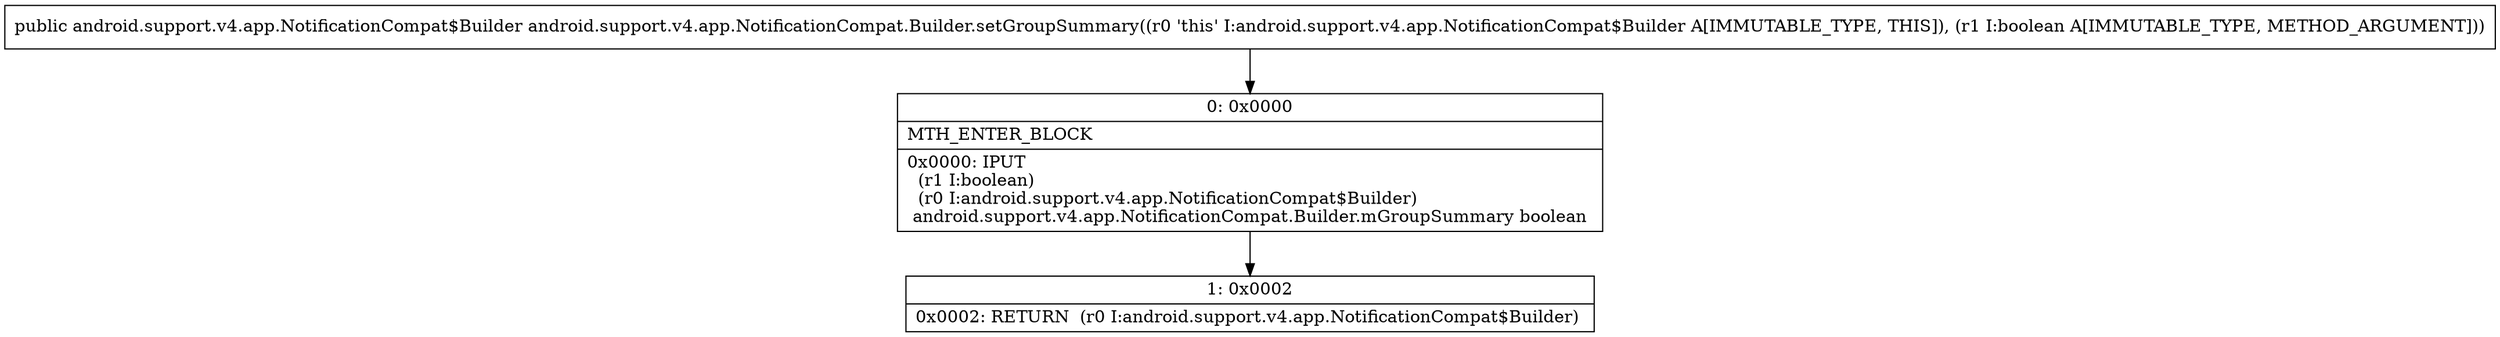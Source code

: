 digraph "CFG forandroid.support.v4.app.NotificationCompat.Builder.setGroupSummary(Z)Landroid\/support\/v4\/app\/NotificationCompat$Builder;" {
Node_0 [shape=record,label="{0\:\ 0x0000|MTH_ENTER_BLOCK\l|0x0000: IPUT  \l  (r1 I:boolean)\l  (r0 I:android.support.v4.app.NotificationCompat$Builder)\l android.support.v4.app.NotificationCompat.Builder.mGroupSummary boolean \l}"];
Node_1 [shape=record,label="{1\:\ 0x0002|0x0002: RETURN  (r0 I:android.support.v4.app.NotificationCompat$Builder) \l}"];
MethodNode[shape=record,label="{public android.support.v4.app.NotificationCompat$Builder android.support.v4.app.NotificationCompat.Builder.setGroupSummary((r0 'this' I:android.support.v4.app.NotificationCompat$Builder A[IMMUTABLE_TYPE, THIS]), (r1 I:boolean A[IMMUTABLE_TYPE, METHOD_ARGUMENT])) }"];
MethodNode -> Node_0;
Node_0 -> Node_1;
}

